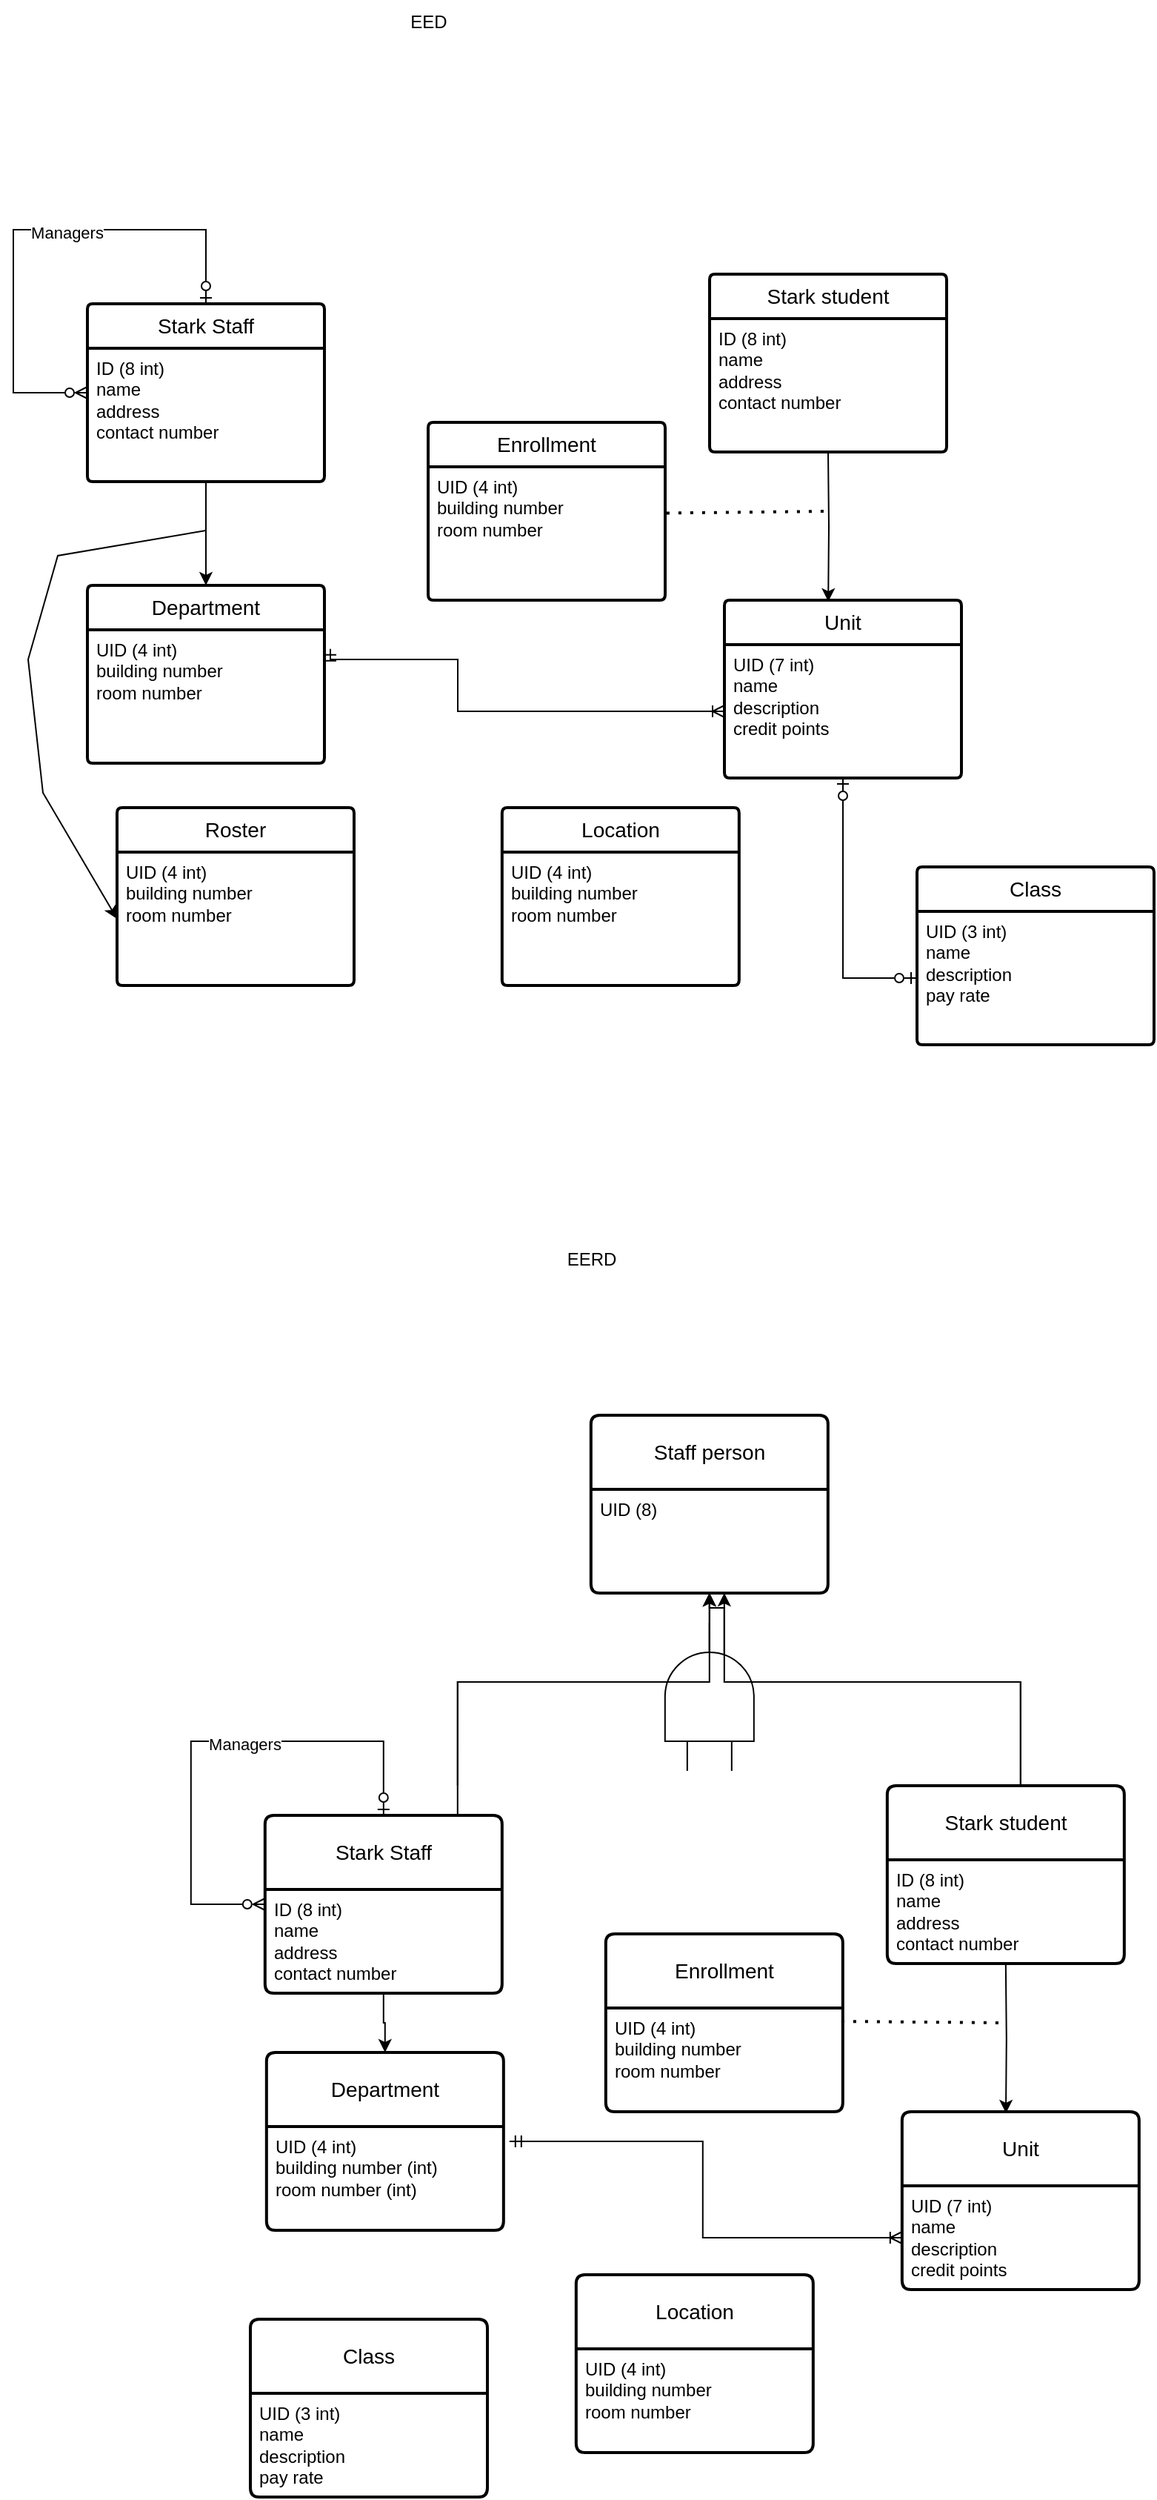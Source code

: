 <mxfile version="21.1.4" type="github">
  <diagram name="Page-1" id="9bggaNBUdcqQ5wYRVjrC">
    <mxGraphModel dx="1247" dy="664" grid="1" gridSize="10" guides="1" tooltips="1" connect="1" arrows="1" fold="1" page="1" pageScale="1" pageWidth="850" pageHeight="1100" math="0" shadow="0">
      <root>
        <mxCell id="0" />
        <mxCell id="1" parent="0" />
        <mxCell id="ch5FARwOTRp_sl-cNaFX-39" style="edgeStyle=orthogonalEdgeStyle;rounded=0;orthogonalLoop=1;jettySize=auto;html=1;entryX=0.5;entryY=0;entryDx=0;entryDy=0;startArrow=ERzeroToMany;startFill=0;endArrow=ERzeroToOne;endFill=0;" parent="1" source="ch5FARwOTRp_sl-cNaFX-1" target="ch5FARwOTRp_sl-cNaFX-1" edge="1">
          <mxGeometry relative="1" as="geometry">
            <mxPoint x="180" y="300" as="targetPoint" />
            <Array as="points">
              <mxPoint x="50" y="400" />
              <mxPoint x="50" y="290" />
              <mxPoint x="180" y="290" />
            </Array>
          </mxGeometry>
        </mxCell>
        <mxCell id="ch5FARwOTRp_sl-cNaFX-40" value="Managers" style="edgeLabel;html=1;align=center;verticalAlign=middle;resizable=0;points=[];" parent="ch5FARwOTRp_sl-cNaFX-39" vertex="1" connectable="0">
          <mxGeometry x="0.153" y="-2" relative="1" as="geometry">
            <mxPoint as="offset" />
          </mxGeometry>
        </mxCell>
        <mxCell id="ch5FARwOTRp_sl-cNaFX-1" value="Stark Staff" style="swimlane;childLayout=stackLayout;horizontal=1;startSize=30;horizontalStack=0;rounded=1;fontSize=14;fontStyle=0;strokeWidth=2;resizeParent=0;resizeLast=1;shadow=0;dashed=0;align=center;arcSize=4;whiteSpace=wrap;html=1;" parent="1" vertex="1">
          <mxGeometry x="100" y="340" width="160" height="120" as="geometry" />
        </mxCell>
        <mxCell id="ch5FARwOTRp_sl-cNaFX-2" value="ID (8 int)&lt;br style=&quot;border-color: var(--border-color);&quot;&gt;name&lt;br style=&quot;border-color: var(--border-color);&quot;&gt;address&lt;br style=&quot;border-color: var(--border-color);&quot;&gt;contact number" style="align=left;strokeColor=none;fillColor=none;spacingLeft=4;fontSize=12;verticalAlign=top;resizable=0;rotatable=0;part=1;html=1;" parent="ch5FARwOTRp_sl-cNaFX-1" vertex="1">
          <mxGeometry y="30" width="160" height="90" as="geometry" />
        </mxCell>
        <mxCell id="ch5FARwOTRp_sl-cNaFX-3" value="Stark student" style="swimlane;childLayout=stackLayout;horizontal=1;startSize=30;horizontalStack=0;rounded=1;fontSize=14;fontStyle=0;strokeWidth=2;resizeParent=0;resizeLast=1;shadow=0;dashed=0;align=center;arcSize=4;whiteSpace=wrap;html=1;" parent="1" vertex="1">
          <mxGeometry x="520" y="320" width="160" height="120" as="geometry" />
        </mxCell>
        <mxCell id="ch5FARwOTRp_sl-cNaFX-4" value="ID (8 int)&lt;br&gt;name&lt;br&gt;address&lt;br&gt;contact number" style="align=left;strokeColor=none;fillColor=none;spacingLeft=4;fontSize=12;verticalAlign=top;resizable=0;rotatable=0;part=1;html=1;" parent="ch5FARwOTRp_sl-cNaFX-3" vertex="1">
          <mxGeometry y="30" width="160" height="90" as="geometry" />
        </mxCell>
        <mxCell id="ch5FARwOTRp_sl-cNaFX-18" value="Class" style="swimlane;childLayout=stackLayout;horizontal=1;startSize=30;horizontalStack=0;rounded=1;fontSize=14;fontStyle=0;strokeWidth=2;resizeParent=0;resizeLast=1;shadow=0;dashed=0;align=center;arcSize=4;whiteSpace=wrap;html=1;" parent="1" vertex="1">
          <mxGeometry x="660" y="720" width="160" height="120" as="geometry" />
        </mxCell>
        <mxCell id="ch5FARwOTRp_sl-cNaFX-19" value="UID (3 int)&lt;br&gt;name&lt;br&gt;description&lt;br&gt;pay rate" style="align=left;strokeColor=none;fillColor=none;spacingLeft=4;fontSize=12;verticalAlign=top;resizable=0;rotatable=0;part=1;html=1;" parent="ch5FARwOTRp_sl-cNaFX-18" vertex="1">
          <mxGeometry y="30" width="160" height="90" as="geometry" />
        </mxCell>
        <mxCell id="ch5FARwOTRp_sl-cNaFX-20" value="Location" style="swimlane;childLayout=stackLayout;horizontal=1;startSize=30;horizontalStack=0;rounded=1;fontSize=14;fontStyle=0;strokeWidth=2;resizeParent=0;resizeLast=1;shadow=0;dashed=0;align=center;arcSize=4;whiteSpace=wrap;html=1;" parent="1" vertex="1">
          <mxGeometry x="379.91" y="680" width="160" height="120" as="geometry" />
        </mxCell>
        <mxCell id="ch5FARwOTRp_sl-cNaFX-21" value="UID (4 int)&lt;br&gt;building number&amp;nbsp;&lt;br&gt;room number&lt;span style=&quot;white-space: pre;&quot;&gt; &lt;/span&gt;" style="align=left;strokeColor=none;fillColor=none;spacingLeft=4;fontSize=12;verticalAlign=top;resizable=0;rotatable=0;part=1;html=1;" parent="ch5FARwOTRp_sl-cNaFX-20" vertex="1">
          <mxGeometry y="30" width="160" height="90" as="geometry" />
        </mxCell>
        <mxCell id="ch5FARwOTRp_sl-cNaFX-26" value="Unit" style="swimlane;childLayout=stackLayout;horizontal=1;startSize=30;horizontalStack=0;rounded=1;fontSize=14;fontStyle=0;strokeWidth=2;resizeParent=0;resizeLast=1;shadow=0;dashed=0;align=center;arcSize=4;whiteSpace=wrap;html=1;" parent="1" vertex="1">
          <mxGeometry x="530" y="540" width="160" height="120" as="geometry" />
        </mxCell>
        <mxCell id="ch5FARwOTRp_sl-cNaFX-27" value="UID (7 int)&lt;br&gt;name&lt;br&gt;description&lt;br&gt;credit points" style="align=left;strokeColor=none;fillColor=none;spacingLeft=4;fontSize=12;verticalAlign=top;resizable=0;rotatable=0;part=1;html=1;" parent="ch5FARwOTRp_sl-cNaFX-26" vertex="1">
          <mxGeometry y="30" width="160" height="90" as="geometry" />
        </mxCell>
        <mxCell id="ch5FARwOTRp_sl-cNaFX-28" value="Enrollment" style="swimlane;childLayout=stackLayout;horizontal=1;startSize=30;horizontalStack=0;rounded=1;fontSize=14;fontStyle=0;strokeWidth=2;resizeParent=0;resizeLast=1;shadow=0;dashed=0;align=center;arcSize=4;whiteSpace=wrap;html=1;" parent="1" vertex="1">
          <mxGeometry x="330" y="420" width="160" height="120" as="geometry" />
        </mxCell>
        <mxCell id="ch5FARwOTRp_sl-cNaFX-29" value="UID (4 int)&lt;br&gt;building number&amp;nbsp;&lt;br&gt;room number&lt;span style=&quot;white-space: pre;&quot;&gt; &lt;/span&gt;" style="align=left;strokeColor=none;fillColor=none;spacingLeft=4;fontSize=12;verticalAlign=top;resizable=0;rotatable=0;part=1;html=1;" parent="ch5FARwOTRp_sl-cNaFX-28" vertex="1">
          <mxGeometry y="30" width="160" height="90" as="geometry" />
        </mxCell>
        <mxCell id="ch5FARwOTRp_sl-cNaFX-30" style="edgeStyle=orthogonalEdgeStyle;rounded=0;orthogonalLoop=1;jettySize=auto;html=1;entryX=0.438;entryY=0.008;entryDx=0;entryDy=0;entryPerimeter=0;" parent="1" target="ch5FARwOTRp_sl-cNaFX-26" edge="1">
          <mxGeometry relative="1" as="geometry">
            <mxPoint x="600" y="440" as="sourcePoint" />
          </mxGeometry>
        </mxCell>
        <mxCell id="ch5FARwOTRp_sl-cNaFX-31" value="" style="endArrow=none;dashed=1;html=1;dashPattern=1 3;strokeWidth=2;rounded=0;exitX=1.006;exitY=0.347;exitDx=0;exitDy=0;exitPerimeter=0;" parent="1" source="ch5FARwOTRp_sl-cNaFX-29" edge="1">
          <mxGeometry width="50" height="50" relative="1" as="geometry">
            <mxPoint x="530" y="500" as="sourcePoint" />
            <mxPoint x="600" y="480" as="targetPoint" />
          </mxGeometry>
        </mxCell>
        <mxCell id="ch5FARwOTRp_sl-cNaFX-33" value="Department" style="swimlane;childLayout=stackLayout;horizontal=1;startSize=30;horizontalStack=0;rounded=1;fontSize=14;fontStyle=0;strokeWidth=2;resizeParent=0;resizeLast=1;shadow=0;dashed=0;align=center;arcSize=4;whiteSpace=wrap;html=1;" parent="1" vertex="1">
          <mxGeometry x="100" y="530" width="160" height="120" as="geometry" />
        </mxCell>
        <mxCell id="ch5FARwOTRp_sl-cNaFX-34" value="UID (4 int)&lt;br&gt;building number&amp;nbsp;&lt;br&gt;room number&lt;span style=&quot;white-space: pre;&quot;&gt; &lt;/span&gt;" style="align=left;strokeColor=none;fillColor=none;spacingLeft=4;fontSize=12;verticalAlign=top;resizable=0;rotatable=0;part=1;html=1;" parent="ch5FARwOTRp_sl-cNaFX-33" vertex="1">
          <mxGeometry y="30" width="160" height="90" as="geometry" />
        </mxCell>
        <mxCell id="ch5FARwOTRp_sl-cNaFX-35" style="edgeStyle=orthogonalEdgeStyle;rounded=0;orthogonalLoop=1;jettySize=auto;html=1;entryX=0.5;entryY=0;entryDx=0;entryDy=0;" parent="1" source="ch5FARwOTRp_sl-cNaFX-2" target="ch5FARwOTRp_sl-cNaFX-33" edge="1">
          <mxGeometry relative="1" as="geometry">
            <Array as="points">
              <mxPoint x="180" y="470" />
              <mxPoint x="180" y="470" />
            </Array>
          </mxGeometry>
        </mxCell>
        <mxCell id="ch5FARwOTRp_sl-cNaFX-36" style="edgeStyle=orthogonalEdgeStyle;rounded=0;orthogonalLoop=1;jettySize=auto;html=1;entryX=1.025;entryY=0.143;entryDx=0;entryDy=0;entryPerimeter=0;endArrow=ERmandOne;endFill=0;startArrow=ERoneToMany;startFill=0;" parent="1" source="ch5FARwOTRp_sl-cNaFX-27" target="ch5FARwOTRp_sl-cNaFX-34" edge="1">
          <mxGeometry relative="1" as="geometry">
            <Array as="points">
              <mxPoint x="350" y="615" />
              <mxPoint x="350" y="580" />
              <mxPoint x="264" y="580" />
            </Array>
          </mxGeometry>
        </mxCell>
        <mxCell id="b5v6x7ZgloLefprsJclV-1" style="edgeStyle=orthogonalEdgeStyle;rounded=0;orthogonalLoop=1;jettySize=auto;html=1;" edge="1" parent="1" source="b5v6x7ZgloLefprsJclV-4" target="b5v6x7ZgloLefprsJclV-10">
          <mxGeometry relative="1" as="geometry">
            <Array as="points">
              <mxPoint x="349.91" y="1270" />
              <mxPoint x="519.91" y="1270" />
            </Array>
          </mxGeometry>
        </mxCell>
        <mxCell id="b5v6x7ZgloLefprsJclV-2" style="edgeStyle=orthogonalEdgeStyle;rounded=0;orthogonalLoop=1;jettySize=auto;html=1;entryX=0.5;entryY=0;entryDx=0;entryDy=0;startArrow=ERzeroToMany;startFill=0;endArrow=ERzeroToOne;endFill=0;" edge="1" parent="1" source="b5v6x7ZgloLefprsJclV-4" target="b5v6x7ZgloLefprsJclV-4">
          <mxGeometry relative="1" as="geometry">
            <mxPoint x="299.91" y="1320" as="targetPoint" />
            <Array as="points">
              <mxPoint x="169.91" y="1420" />
              <mxPoint x="169.91" y="1310" />
              <mxPoint x="299.91" y="1310" />
            </Array>
          </mxGeometry>
        </mxCell>
        <mxCell id="b5v6x7ZgloLefprsJclV-3" value="Managers" style="edgeLabel;html=1;align=center;verticalAlign=middle;resizable=0;points=[];" vertex="1" connectable="0" parent="b5v6x7ZgloLefprsJclV-2">
          <mxGeometry x="0.153" y="-2" relative="1" as="geometry">
            <mxPoint as="offset" />
          </mxGeometry>
        </mxCell>
        <mxCell id="b5v6x7ZgloLefprsJclV-4" value="Stark Staff" style="swimlane;childLayout=stackLayout;horizontal=1;startSize=50;horizontalStack=0;rounded=1;fontSize=14;fontStyle=0;strokeWidth=2;resizeParent=0;resizeLast=1;shadow=0;dashed=0;align=center;arcSize=4;whiteSpace=wrap;html=1;" vertex="1" parent="1">
          <mxGeometry x="219.91" y="1360" width="160" height="120" as="geometry" />
        </mxCell>
        <mxCell id="b5v6x7ZgloLefprsJclV-5" value="ID (8 int)&lt;br style=&quot;border-color: var(--border-color);&quot;&gt;name&lt;br style=&quot;border-color: var(--border-color);&quot;&gt;address&lt;br style=&quot;border-color: var(--border-color);&quot;&gt;contact number" style="align=left;strokeColor=none;fillColor=none;spacingLeft=4;fontSize=12;verticalAlign=top;resizable=0;rotatable=0;part=1;html=1;" vertex="1" parent="b5v6x7ZgloLefprsJclV-4">
          <mxGeometry y="50" width="160" height="70" as="geometry" />
        </mxCell>
        <mxCell id="b5v6x7ZgloLefprsJclV-6" style="edgeStyle=orthogonalEdgeStyle;rounded=0;orthogonalLoop=1;jettySize=auto;html=1;entryX=0.5;entryY=1;entryDx=0;entryDy=0;" edge="1" parent="1" source="b5v6x7ZgloLefprsJclV-7" target="b5v6x7ZgloLefprsJclV-10">
          <mxGeometry relative="1" as="geometry">
            <Array as="points">
              <mxPoint x="729.91" y="1270" />
              <mxPoint x="529.91" y="1270" />
              <mxPoint x="529.91" y="1220" />
              <mxPoint x="519.91" y="1220" />
            </Array>
          </mxGeometry>
        </mxCell>
        <mxCell id="b5v6x7ZgloLefprsJclV-7" value="Stark student" style="swimlane;childLayout=stackLayout;horizontal=1;startSize=50;horizontalStack=0;rounded=1;fontSize=14;fontStyle=0;strokeWidth=2;resizeParent=0;resizeLast=1;shadow=0;dashed=0;align=center;arcSize=4;whiteSpace=wrap;html=1;" vertex="1" parent="1">
          <mxGeometry x="639.91" y="1340" width="160" height="120" as="geometry" />
        </mxCell>
        <mxCell id="b5v6x7ZgloLefprsJclV-8" value="ID (8 int)&lt;br&gt;name&lt;br&gt;address&lt;br&gt;contact number" style="align=left;strokeColor=none;fillColor=none;spacingLeft=4;fontSize=12;verticalAlign=top;resizable=0;rotatable=0;part=1;html=1;" vertex="1" parent="b5v6x7ZgloLefprsJclV-7">
          <mxGeometry y="50" width="160" height="70" as="geometry" />
        </mxCell>
        <mxCell id="b5v6x7ZgloLefprsJclV-9" value="Staff person" style="swimlane;childLayout=stackLayout;horizontal=1;startSize=50;horizontalStack=0;rounded=1;fontSize=14;fontStyle=0;strokeWidth=2;resizeParent=0;resizeLast=1;shadow=0;dashed=0;align=center;arcSize=4;whiteSpace=wrap;html=1;" vertex="1" parent="1">
          <mxGeometry x="439.91" y="1090" width="160" height="120" as="geometry" />
        </mxCell>
        <mxCell id="b5v6x7ZgloLefprsJclV-10" value="UID (8)" style="align=left;strokeColor=none;fillColor=none;spacingLeft=4;fontSize=12;verticalAlign=top;resizable=0;rotatable=0;part=1;html=1;" vertex="1" parent="b5v6x7ZgloLefprsJclV-9">
          <mxGeometry y="50" width="160" height="70" as="geometry" />
        </mxCell>
        <mxCell id="b5v6x7ZgloLefprsJclV-11" value="" style="verticalLabelPosition=bottom;shadow=0;dashed=0;align=center;html=1;verticalAlign=top;shape=mxgraph.electrical.logic_gates.logic_gate;operation=and;rotation=-90;" vertex="1" parent="1">
          <mxGeometry x="469.91" y="1250" width="100" height="60" as="geometry" />
        </mxCell>
        <mxCell id="b5v6x7ZgloLefprsJclV-12" style="edgeStyle=orthogonalEdgeStyle;rounded=0;orthogonalLoop=1;jettySize=auto;html=1;entryX=0.5;entryY=1;entryDx=0;entryDy=0;" edge="1" parent="1">
          <mxGeometry relative="1" as="geometry">
            <mxPoint x="729.91" y="1340" as="sourcePoint" />
            <mxPoint x="529.91" y="1210" as="targetPoint" />
            <Array as="points">
              <mxPoint x="729.91" y="1270" />
              <mxPoint x="529.91" y="1270" />
            </Array>
          </mxGeometry>
        </mxCell>
        <mxCell id="b5v6x7ZgloLefprsJclV-13" style="edgeStyle=orthogonalEdgeStyle;rounded=0;orthogonalLoop=1;jettySize=auto;html=1;entryX=0.5;entryY=1;entryDx=0;entryDy=0;" edge="1" parent="1" target="b5v6x7ZgloLefprsJclV-10">
          <mxGeometry relative="1" as="geometry">
            <mxPoint x="349.88" y="1340" as="sourcePoint" />
            <mxPoint x="509.88" y="1210" as="targetPoint" />
            <Array as="points">
              <mxPoint x="349.91" y="1270" />
              <mxPoint x="519.91" y="1270" />
            </Array>
          </mxGeometry>
        </mxCell>
        <mxCell id="b5v6x7ZgloLefprsJclV-14" value="Class" style="swimlane;childLayout=stackLayout;horizontal=1;startSize=50;horizontalStack=0;rounded=1;fontSize=14;fontStyle=0;strokeWidth=2;resizeParent=0;resizeLast=1;shadow=0;dashed=0;align=center;arcSize=4;whiteSpace=wrap;html=1;" vertex="1" parent="1">
          <mxGeometry x="210" y="1700" width="160" height="120" as="geometry" />
        </mxCell>
        <mxCell id="b5v6x7ZgloLefprsJclV-15" value="UID (3 int)&lt;br&gt;name&lt;br&gt;description&lt;br&gt;pay rate" style="align=left;strokeColor=none;fillColor=none;spacingLeft=4;fontSize=12;verticalAlign=top;resizable=0;rotatable=0;part=1;html=1;" vertex="1" parent="b5v6x7ZgloLefprsJclV-14">
          <mxGeometry y="50" width="160" height="70" as="geometry" />
        </mxCell>
        <mxCell id="b5v6x7ZgloLefprsJclV-16" value="Location" style="swimlane;childLayout=stackLayout;horizontal=1;startSize=50;horizontalStack=0;rounded=1;fontSize=14;fontStyle=0;strokeWidth=2;resizeParent=0;resizeLast=1;shadow=0;dashed=0;align=center;arcSize=4;whiteSpace=wrap;html=1;" vertex="1" parent="1">
          <mxGeometry x="429.91" y="1670" width="160" height="120" as="geometry" />
        </mxCell>
        <mxCell id="b5v6x7ZgloLefprsJclV-17" value="UID (4 int)&lt;br&gt;building number&amp;nbsp;&lt;br&gt;room number&lt;span style=&quot;white-space: pre;&quot;&gt; &lt;/span&gt;" style="align=left;strokeColor=none;fillColor=none;spacingLeft=4;fontSize=12;verticalAlign=top;resizable=0;rotatable=0;part=1;html=1;" vertex="1" parent="b5v6x7ZgloLefprsJclV-16">
          <mxGeometry y="50" width="160" height="70" as="geometry" />
        </mxCell>
        <mxCell id="b5v6x7ZgloLefprsJclV-18" value="Unit" style="swimlane;childLayout=stackLayout;horizontal=1;startSize=50;horizontalStack=0;rounded=1;fontSize=14;fontStyle=0;strokeWidth=2;resizeParent=0;resizeLast=1;shadow=0;dashed=0;align=center;arcSize=4;whiteSpace=wrap;html=1;" vertex="1" parent="1">
          <mxGeometry x="649.91" y="1560" width="160" height="120" as="geometry" />
        </mxCell>
        <mxCell id="b5v6x7ZgloLefprsJclV-19" value="UID (7 int)&lt;br&gt;name&lt;br&gt;description&lt;br&gt;credit points" style="align=left;strokeColor=none;fillColor=none;spacingLeft=4;fontSize=12;verticalAlign=top;resizable=0;rotatable=0;part=1;html=1;" vertex="1" parent="b5v6x7ZgloLefprsJclV-18">
          <mxGeometry y="50" width="160" height="70" as="geometry" />
        </mxCell>
        <mxCell id="b5v6x7ZgloLefprsJclV-20" value="Enrollment" style="swimlane;childLayout=stackLayout;horizontal=1;startSize=50;horizontalStack=0;rounded=1;fontSize=14;fontStyle=0;strokeWidth=2;resizeParent=0;resizeLast=1;shadow=0;dashed=0;align=center;arcSize=4;whiteSpace=wrap;html=1;" vertex="1" parent="1">
          <mxGeometry x="449.91" y="1440" width="160" height="120" as="geometry" />
        </mxCell>
        <mxCell id="b5v6x7ZgloLefprsJclV-21" value="UID (4 int)&lt;br&gt;building number&amp;nbsp;&lt;br&gt;room number&lt;span style=&quot;white-space: pre;&quot;&gt; &lt;/span&gt;" style="align=left;strokeColor=none;fillColor=none;spacingLeft=4;fontSize=12;verticalAlign=top;resizable=0;rotatable=0;part=1;html=1;" vertex="1" parent="b5v6x7ZgloLefprsJclV-20">
          <mxGeometry y="50" width="160" height="70" as="geometry" />
        </mxCell>
        <mxCell id="b5v6x7ZgloLefprsJclV-22" style="edgeStyle=orthogonalEdgeStyle;rounded=0;orthogonalLoop=1;jettySize=auto;html=1;entryX=0.438;entryY=0.008;entryDx=0;entryDy=0;entryPerimeter=0;" edge="1" parent="1" target="b5v6x7ZgloLefprsJclV-18">
          <mxGeometry relative="1" as="geometry">
            <mxPoint x="719.91" y="1460" as="sourcePoint" />
          </mxGeometry>
        </mxCell>
        <mxCell id="b5v6x7ZgloLefprsJclV-23" value="" style="endArrow=none;dashed=1;html=1;dashPattern=1 3;strokeWidth=2;rounded=0;exitX=0.994;exitY=0.129;exitDx=0;exitDy=0;exitPerimeter=0;" edge="1" parent="1" source="b5v6x7ZgloLefprsJclV-21">
          <mxGeometry width="50" height="50" relative="1" as="geometry">
            <mxPoint x="649.91" y="1520" as="sourcePoint" />
            <mxPoint x="719.91" y="1500" as="targetPoint" />
          </mxGeometry>
        </mxCell>
        <mxCell id="b5v6x7ZgloLefprsJclV-24" value="Department" style="swimlane;childLayout=stackLayout;horizontal=1;startSize=50;horizontalStack=0;rounded=1;fontSize=14;fontStyle=0;strokeWidth=2;resizeParent=0;resizeLast=1;shadow=0;dashed=0;align=center;arcSize=4;whiteSpace=wrap;html=1;" vertex="1" parent="1">
          <mxGeometry x="220.91" y="1520" width="160" height="120" as="geometry" />
        </mxCell>
        <mxCell id="b5v6x7ZgloLefprsJclV-25" value="UID (4 int)&lt;br&gt;building number (int)&lt;br&gt;room number&lt;span style=&quot;white-space: pre;&quot;&gt; (int)&lt;/span&gt;" style="align=left;strokeColor=none;fillColor=none;spacingLeft=4;fontSize=12;verticalAlign=top;resizable=0;rotatable=0;part=1;html=1;" vertex="1" parent="b5v6x7ZgloLefprsJclV-24">
          <mxGeometry y="50" width="160" height="70" as="geometry" />
        </mxCell>
        <mxCell id="b5v6x7ZgloLefprsJclV-26" style="edgeStyle=orthogonalEdgeStyle;rounded=0;orthogonalLoop=1;jettySize=auto;html=1;entryX=0.5;entryY=0;entryDx=0;entryDy=0;" edge="1" parent="1" source="b5v6x7ZgloLefprsJclV-5" target="b5v6x7ZgloLefprsJclV-24">
          <mxGeometry relative="1" as="geometry" />
        </mxCell>
        <mxCell id="b5v6x7ZgloLefprsJclV-27" style="edgeStyle=orthogonalEdgeStyle;rounded=0;orthogonalLoop=1;jettySize=auto;html=1;entryX=1.025;entryY=0.143;entryDx=0;entryDy=0;entryPerimeter=0;endArrow=ERmandOne;endFill=0;startArrow=ERoneToMany;startFill=0;" edge="1" parent="1" source="b5v6x7ZgloLefprsJclV-19" target="b5v6x7ZgloLefprsJclV-25">
          <mxGeometry relative="1" as="geometry" />
        </mxCell>
        <mxCell id="b5v6x7ZgloLefprsJclV-30" style="edgeStyle=orthogonalEdgeStyle;rounded=0;orthogonalLoop=1;jettySize=auto;html=1;exitX=0.5;exitY=1;exitDx=0;exitDy=0;entryX=0;entryY=0.5;entryDx=0;entryDy=0;endArrow=ERzeroToOne;endFill=0;startArrow=ERzeroToOne;startFill=0;" edge="1" parent="1" source="ch5FARwOTRp_sl-cNaFX-27" target="ch5FARwOTRp_sl-cNaFX-19">
          <mxGeometry relative="1" as="geometry" />
        </mxCell>
        <mxCell id="b5v6x7ZgloLefprsJclV-31" value="Roster" style="swimlane;childLayout=stackLayout;horizontal=1;startSize=30;horizontalStack=0;rounded=1;fontSize=14;fontStyle=0;strokeWidth=2;resizeParent=0;resizeLast=1;shadow=0;dashed=0;align=center;arcSize=4;whiteSpace=wrap;html=1;" vertex="1" parent="1">
          <mxGeometry x="120.0" y="680" width="160" height="120" as="geometry" />
        </mxCell>
        <mxCell id="b5v6x7ZgloLefprsJclV-32" value="UID (4 int)&lt;br&gt;building number&amp;nbsp;&lt;br&gt;room number&lt;span style=&quot;white-space: pre;&quot;&gt; &lt;/span&gt;" style="align=left;strokeColor=none;fillColor=none;spacingLeft=4;fontSize=12;verticalAlign=top;resizable=0;rotatable=0;part=1;html=1;" vertex="1" parent="b5v6x7ZgloLefprsJclV-31">
          <mxGeometry y="30" width="160" height="90" as="geometry" />
        </mxCell>
        <mxCell id="b5v6x7ZgloLefprsJclV-36" value="EERD" style="text;html=1;align=center;verticalAlign=middle;resizable=0;points=[];autosize=1;strokeColor=none;fillColor=none;" vertex="1" parent="1">
          <mxGeometry x="409.91" y="970" width="60" height="30" as="geometry" />
        </mxCell>
        <mxCell id="b5v6x7ZgloLefprsJclV-64" value="" style="endArrow=classic;html=1;rounded=0;entryX=0;entryY=0.5;entryDx=0;entryDy=0;" edge="1" parent="1" target="b5v6x7ZgloLefprsJclV-32">
          <mxGeometry width="50" height="50" relative="1" as="geometry">
            <mxPoint x="180" y="493" as="sourcePoint" />
            <mxPoint x="90" y="730" as="targetPoint" />
            <Array as="points">
              <mxPoint x="80" y="510" />
              <mxPoint x="60" y="580" />
              <mxPoint x="70" y="670" />
            </Array>
          </mxGeometry>
        </mxCell>
        <mxCell id="b5v6x7ZgloLefprsJclV-66" value="EED" style="text;html=1;align=center;verticalAlign=middle;resizable=0;points=[];autosize=1;strokeColor=none;fillColor=none;strokeWidth=12;" vertex="1" parent="1">
          <mxGeometry x="305" y="135" width="50" height="30" as="geometry" />
        </mxCell>
      </root>
    </mxGraphModel>
  </diagram>
</mxfile>

